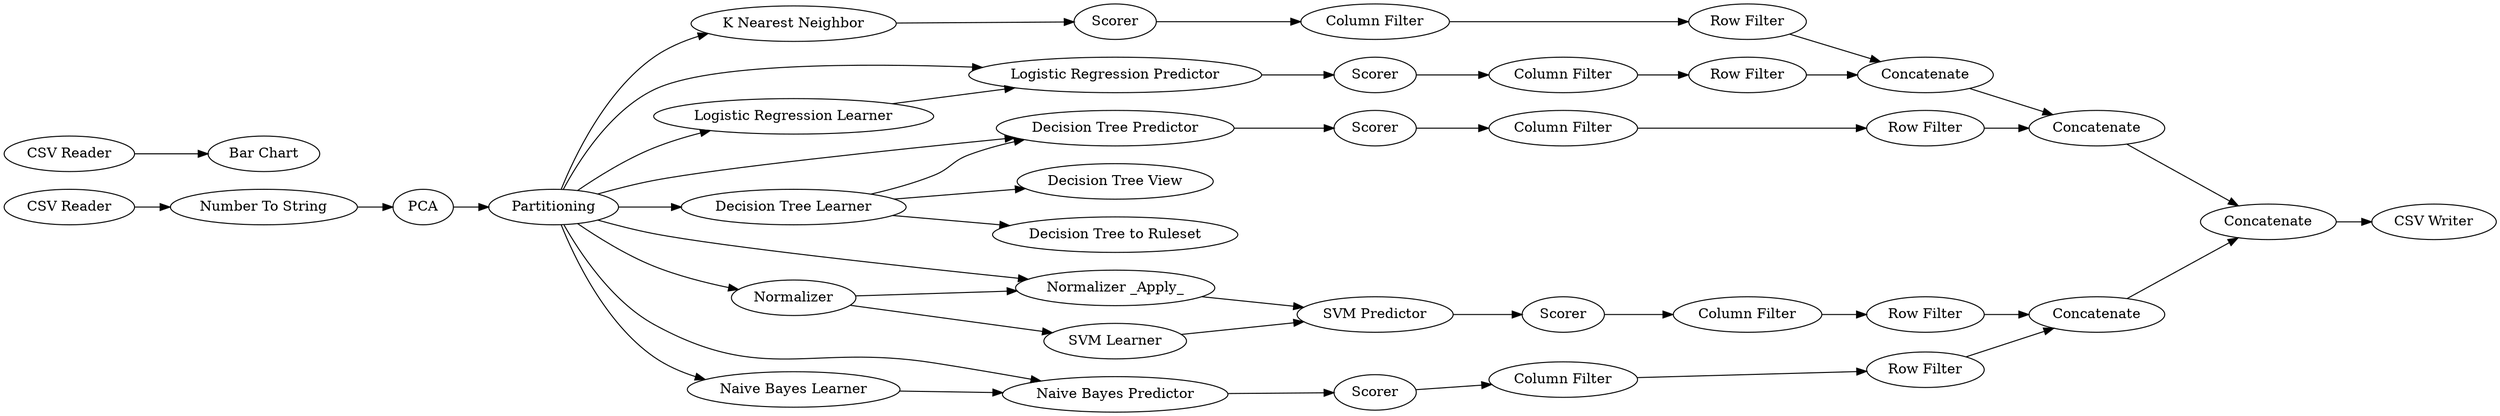 digraph {
	"-3554229457309837509_7" [label="Normalizer _Apply_"]
	"-3554229457309837509_16" [label="K Nearest Neighbor"]
	"-3554229457309837509_23" [label="Decision Tree Predictor"]
	"-3554229457309837509_6" [label=Partitioning]
	"-3554229457309837509_21" [label="Decision Tree Learner"]
	"-3554229457309837509_22" [label="Decision Tree View"]
	"-3554229457309837509_34" [label="Column Filter"]
	"-3554229457309837509_12" [label="Number To String"]
	"-3554229457309837509_3" [label=Normalizer]
	"-3554229457309837509_15" [label=Scorer]
	"-3554229457309837509_40" [label=Concatenate]
	"-3554229457309837509_36" [label="Column Filter"]
	"-3554229457309837509_24" [label="Decision Tree to Ruleset"]
	"-3554229457309837509_33" [label="Row Filter"]
	"-3554229457309837509_32" [label="Column Filter"]
	"-3554229457309837509_26" [label="Column Filter"]
	"-3554229457309837509_14" [label="Naive Bayes Predictor"]
	"-3554229457309837509_25" [label=Scorer]
	"-3554229457309837509_39" [label=Concatenate]
	"-3554229457309837509_20" [label=Scorer]
	"-3554229457309837509_19" [label="Logistic Regression Predictor"]
	"-3554229457309837509_41" [label=Concatenate]
	"-3554229457309837509_17" [label=Scorer]
	"-3554229457309837509_10" [label=Scorer]
	"-3554229457309837509_11" [label=PCA]
	"-3554229457309837509_44" [label="CSV Reader"]
	"-3554229457309837509_42" [label="Bar Chart"]
	"-3554229457309837509_9" [label="SVM Predictor"]
	"-3554229457309837509_38" [label=Concatenate]
	"-3554229457309837509_35" [label="Row Filter"]
	"-3554229457309837509_37" [label="Row Filter"]
	"-3554229457309837509_8" [label="SVM Learner"]
	"-3554229457309837509_13" [label="Naive Bayes Learner"]
	"-3554229457309837509_29" [label="Column Filter"]
	"-3554229457309837509_18" [label="Logistic Regression Learner"]
	"-3554229457309837509_31" [label="Row Filter"]
	"-3554229457309837509_30" [label="Row Filter"]
	"-3554229457309837509_1" [label="CSV Reader"]
	"-3554229457309837509_43" [label="CSV Writer"]
	"-3554229457309837509_23" -> "-3554229457309837509_25"
	"-3554229457309837509_35" -> "-3554229457309837509_39"
	"-3554229457309837509_6" -> "-3554229457309837509_19"
	"-3554229457309837509_1" -> "-3554229457309837509_12"
	"-3554229457309837509_6" -> "-3554229457309837509_14"
	"-3554229457309837509_3" -> "-3554229457309837509_7"
	"-3554229457309837509_13" -> "-3554229457309837509_14"
	"-3554229457309837509_33" -> "-3554229457309837509_39"
	"-3554229457309837509_25" -> "-3554229457309837509_36"
	"-3554229457309837509_32" -> "-3554229457309837509_33"
	"-3554229457309837509_17" -> "-3554229457309837509_32"
	"-3554229457309837509_21" -> "-3554229457309837509_23"
	"-3554229457309837509_6" -> "-3554229457309837509_13"
	"-3554229457309837509_7" -> "-3554229457309837509_9"
	"-3554229457309837509_44" -> "-3554229457309837509_42"
	"-3554229457309837509_16" -> "-3554229457309837509_17"
	"-3554229457309837509_9" -> "-3554229457309837509_10"
	"-3554229457309837509_8" -> "-3554229457309837509_9"
	"-3554229457309837509_19" -> "-3554229457309837509_20"
	"-3554229457309837509_31" -> "-3554229457309837509_38"
	"-3554229457309837509_11" -> "-3554229457309837509_6"
	"-3554229457309837509_6" -> "-3554229457309837509_23"
	"-3554229457309837509_21" -> "-3554229457309837509_22"
	"-3554229457309837509_3" -> "-3554229457309837509_8"
	"-3554229457309837509_20" -> "-3554229457309837509_34"
	"-3554229457309837509_39" -> "-3554229457309837509_40"
	"-3554229457309837509_10" -> "-3554229457309837509_26"
	"-3554229457309837509_6" -> "-3554229457309837509_16"
	"-3554229457309837509_6" -> "-3554229457309837509_18"
	"-3554229457309837509_29" -> "-3554229457309837509_30"
	"-3554229457309837509_6" -> "-3554229457309837509_21"
	"-3554229457309837509_18" -> "-3554229457309837509_19"
	"-3554229457309837509_34" -> "-3554229457309837509_35"
	"-3554229457309837509_38" -> "-3554229457309837509_41"
	"-3554229457309837509_15" -> "-3554229457309837509_29"
	"-3554229457309837509_6" -> "-3554229457309837509_3"
	"-3554229457309837509_41" -> "-3554229457309837509_43"
	"-3554229457309837509_14" -> "-3554229457309837509_15"
	"-3554229457309837509_37" -> "-3554229457309837509_40"
	"-3554229457309837509_40" -> "-3554229457309837509_41"
	"-3554229457309837509_36" -> "-3554229457309837509_37"
	"-3554229457309837509_12" -> "-3554229457309837509_11"
	"-3554229457309837509_21" -> "-3554229457309837509_24"
	"-3554229457309837509_6" -> "-3554229457309837509_7"
	"-3554229457309837509_30" -> "-3554229457309837509_38"
	"-3554229457309837509_26" -> "-3554229457309837509_31"
	rankdir=LR
}
